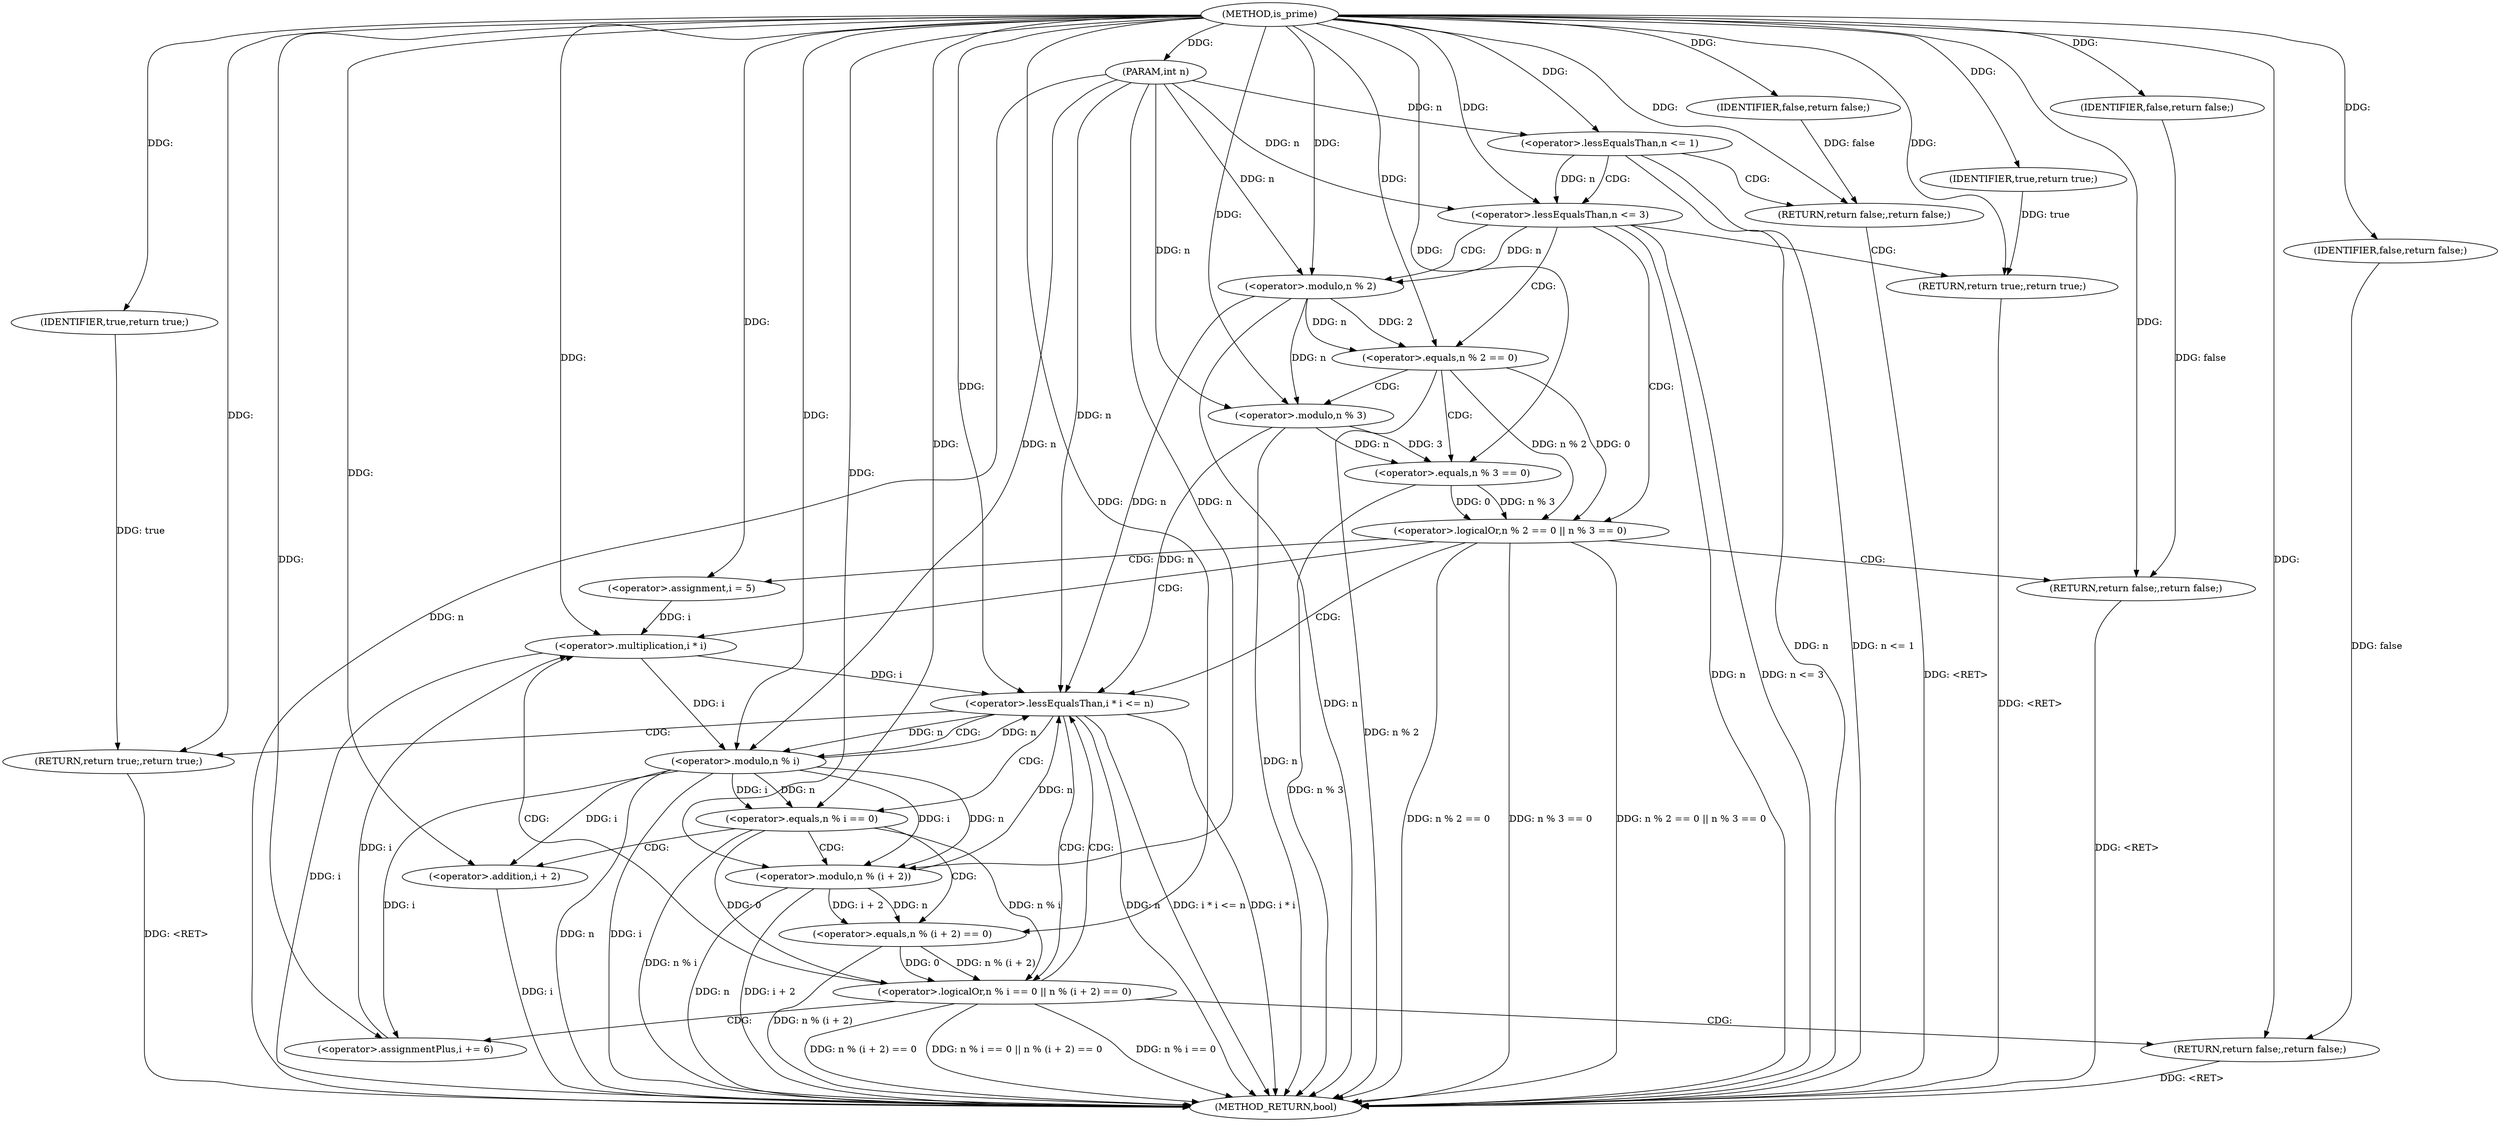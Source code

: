 digraph "is_prime" {  
"1000295" [label = "(METHOD,is_prime)" ]
"1000356" [label = "(METHOD_RETURN,bool)" ]
"1000296" [label = "(PARAM,int n)" ]
"1000354" [label = "(RETURN,return true;,return true;)" ]
"1000299" [label = "(<operator>.lessEqualsThan,n <= 1)" ]
"1000302" [label = "(RETURN,return false;,return false;)" ]
"1000305" [label = "(<operator>.lessEqualsThan,n <= 3)" ]
"1000308" [label = "(RETURN,return true;,return true;)" ]
"1000311" [label = "(<operator>.logicalOr,n % 2 == 0 || n % 3 == 0)" ]
"1000322" [label = "(RETURN,return false;,return false;)" ]
"1000326" [label = "(<operator>.assignment,i = 5)" ]
"1000329" [label = "(<operator>.lessEqualsThan,i * i <= n)" ]
"1000334" [label = "(<operator>.assignmentPlus,i += 6)" ]
"1000355" [label = "(IDENTIFIER,true,return true;)" ]
"1000303" [label = "(IDENTIFIER,false,return false;)" ]
"1000309" [label = "(IDENTIFIER,true,return true;)" ]
"1000323" [label = "(IDENTIFIER,false,return false;)" ]
"1000312" [label = "(<operator>.equals,n % 2 == 0)" ]
"1000317" [label = "(<operator>.equals,n % 3 == 0)" ]
"1000330" [label = "(<operator>.multiplication,i * i)" ]
"1000339" [label = "(<operator>.logicalOr,n % i == 0 || n % (i + 2) == 0)" ]
"1000352" [label = "(RETURN,return false;,return false;)" ]
"1000313" [label = "(<operator>.modulo,n % 2)" ]
"1000318" [label = "(<operator>.modulo,n % 3)" ]
"1000353" [label = "(IDENTIFIER,false,return false;)" ]
"1000340" [label = "(<operator>.equals,n % i == 0)" ]
"1000345" [label = "(<operator>.equals,n % (i + 2) == 0)" ]
"1000341" [label = "(<operator>.modulo,n % i)" ]
"1000346" [label = "(<operator>.modulo,n % (i + 2))" ]
"1000348" [label = "(<operator>.addition,i + 2)" ]
  "1000308" -> "1000356"  [ label = "DDG: <RET>"] 
  "1000322" -> "1000356"  [ label = "DDG: <RET>"] 
  "1000352" -> "1000356"  [ label = "DDG: <RET>"] 
  "1000302" -> "1000356"  [ label = "DDG: <RET>"] 
  "1000296" -> "1000356"  [ label = "DDG: n"] 
  "1000299" -> "1000356"  [ label = "DDG: n"] 
  "1000299" -> "1000356"  [ label = "DDG: n <= 1"] 
  "1000305" -> "1000356"  [ label = "DDG: n"] 
  "1000305" -> "1000356"  [ label = "DDG: n <= 3"] 
  "1000313" -> "1000356"  [ label = "DDG: n"] 
  "1000312" -> "1000356"  [ label = "DDG: n % 2"] 
  "1000311" -> "1000356"  [ label = "DDG: n % 2 == 0"] 
  "1000318" -> "1000356"  [ label = "DDG: n"] 
  "1000317" -> "1000356"  [ label = "DDG: n % 3"] 
  "1000311" -> "1000356"  [ label = "DDG: n % 3 == 0"] 
  "1000311" -> "1000356"  [ label = "DDG: n % 2 == 0 || n % 3 == 0"] 
  "1000330" -> "1000356"  [ label = "DDG: i"] 
  "1000329" -> "1000356"  [ label = "DDG: i * i"] 
  "1000329" -> "1000356"  [ label = "DDG: n"] 
  "1000329" -> "1000356"  [ label = "DDG: i * i <= n"] 
  "1000341" -> "1000356"  [ label = "DDG: n"] 
  "1000341" -> "1000356"  [ label = "DDG: i"] 
  "1000340" -> "1000356"  [ label = "DDG: n % i"] 
  "1000339" -> "1000356"  [ label = "DDG: n % i == 0"] 
  "1000346" -> "1000356"  [ label = "DDG: n"] 
  "1000348" -> "1000356"  [ label = "DDG: i"] 
  "1000346" -> "1000356"  [ label = "DDG: i + 2"] 
  "1000345" -> "1000356"  [ label = "DDG: n % (i + 2)"] 
  "1000339" -> "1000356"  [ label = "DDG: n % (i + 2) == 0"] 
  "1000339" -> "1000356"  [ label = "DDG: n % i == 0 || n % (i + 2) == 0"] 
  "1000354" -> "1000356"  [ label = "DDG: <RET>"] 
  "1000295" -> "1000296"  [ label = "DDG: "] 
  "1000355" -> "1000354"  [ label = "DDG: true"] 
  "1000295" -> "1000354"  [ label = "DDG: "] 
  "1000303" -> "1000302"  [ label = "DDG: false"] 
  "1000295" -> "1000302"  [ label = "DDG: "] 
  "1000309" -> "1000308"  [ label = "DDG: true"] 
  "1000295" -> "1000308"  [ label = "DDG: "] 
  "1000323" -> "1000322"  [ label = "DDG: false"] 
  "1000295" -> "1000322"  [ label = "DDG: "] 
  "1000295" -> "1000326"  [ label = "DDG: "] 
  "1000295" -> "1000334"  [ label = "DDG: "] 
  "1000295" -> "1000355"  [ label = "DDG: "] 
  "1000296" -> "1000299"  [ label = "DDG: n"] 
  "1000295" -> "1000299"  [ label = "DDG: "] 
  "1000295" -> "1000303"  [ label = "DDG: "] 
  "1000299" -> "1000305"  [ label = "DDG: n"] 
  "1000296" -> "1000305"  [ label = "DDG: n"] 
  "1000295" -> "1000305"  [ label = "DDG: "] 
  "1000295" -> "1000309"  [ label = "DDG: "] 
  "1000312" -> "1000311"  [ label = "DDG: 0"] 
  "1000312" -> "1000311"  [ label = "DDG: n % 2"] 
  "1000317" -> "1000311"  [ label = "DDG: n % 3"] 
  "1000317" -> "1000311"  [ label = "DDG: 0"] 
  "1000295" -> "1000323"  [ label = "DDG: "] 
  "1000330" -> "1000329"  [ label = "DDG: i"] 
  "1000313" -> "1000329"  [ label = "DDG: n"] 
  "1000318" -> "1000329"  [ label = "DDG: n"] 
  "1000341" -> "1000329"  [ label = "DDG: n"] 
  "1000346" -> "1000329"  [ label = "DDG: n"] 
  "1000296" -> "1000329"  [ label = "DDG: n"] 
  "1000295" -> "1000329"  [ label = "DDG: "] 
  "1000341" -> "1000334"  [ label = "DDG: i"] 
  "1000313" -> "1000312"  [ label = "DDG: 2"] 
  "1000313" -> "1000312"  [ label = "DDG: n"] 
  "1000295" -> "1000312"  [ label = "DDG: "] 
  "1000318" -> "1000317"  [ label = "DDG: 3"] 
  "1000318" -> "1000317"  [ label = "DDG: n"] 
  "1000295" -> "1000317"  [ label = "DDG: "] 
  "1000326" -> "1000330"  [ label = "DDG: i"] 
  "1000334" -> "1000330"  [ label = "DDG: i"] 
  "1000295" -> "1000330"  [ label = "DDG: "] 
  "1000353" -> "1000352"  [ label = "DDG: false"] 
  "1000295" -> "1000352"  [ label = "DDG: "] 
  "1000305" -> "1000313"  [ label = "DDG: n"] 
  "1000296" -> "1000313"  [ label = "DDG: n"] 
  "1000295" -> "1000313"  [ label = "DDG: "] 
  "1000313" -> "1000318"  [ label = "DDG: n"] 
  "1000296" -> "1000318"  [ label = "DDG: n"] 
  "1000295" -> "1000318"  [ label = "DDG: "] 
  "1000340" -> "1000339"  [ label = "DDG: n % i"] 
  "1000340" -> "1000339"  [ label = "DDG: 0"] 
  "1000345" -> "1000339"  [ label = "DDG: 0"] 
  "1000345" -> "1000339"  [ label = "DDG: n % (i + 2)"] 
  "1000295" -> "1000353"  [ label = "DDG: "] 
  "1000341" -> "1000340"  [ label = "DDG: n"] 
  "1000341" -> "1000340"  [ label = "DDG: i"] 
  "1000295" -> "1000340"  [ label = "DDG: "] 
  "1000346" -> "1000345"  [ label = "DDG: n"] 
  "1000346" -> "1000345"  [ label = "DDG: i + 2"] 
  "1000295" -> "1000345"  [ label = "DDG: "] 
  "1000329" -> "1000341"  [ label = "DDG: n"] 
  "1000296" -> "1000341"  [ label = "DDG: n"] 
  "1000295" -> "1000341"  [ label = "DDG: "] 
  "1000330" -> "1000341"  [ label = "DDG: i"] 
  "1000341" -> "1000346"  [ label = "DDG: n"] 
  "1000296" -> "1000346"  [ label = "DDG: n"] 
  "1000295" -> "1000346"  [ label = "DDG: "] 
  "1000341" -> "1000346"  [ label = "DDG: i"] 
  "1000341" -> "1000348"  [ label = "DDG: i"] 
  "1000295" -> "1000348"  [ label = "DDG: "] 
  "1000299" -> "1000305"  [ label = "CDG: "] 
  "1000299" -> "1000302"  [ label = "CDG: "] 
  "1000305" -> "1000312"  [ label = "CDG: "] 
  "1000305" -> "1000313"  [ label = "CDG: "] 
  "1000305" -> "1000308"  [ label = "CDG: "] 
  "1000305" -> "1000311"  [ label = "CDG: "] 
  "1000311" -> "1000326"  [ label = "CDG: "] 
  "1000311" -> "1000330"  [ label = "CDG: "] 
  "1000311" -> "1000329"  [ label = "CDG: "] 
  "1000311" -> "1000322"  [ label = "CDG: "] 
  "1000329" -> "1000341"  [ label = "CDG: "] 
  "1000329" -> "1000340"  [ label = "CDG: "] 
  "1000329" -> "1000354"  [ label = "CDG: "] 
  "1000329" -> "1000339"  [ label = "CDG: "] 
  "1000312" -> "1000318"  [ label = "CDG: "] 
  "1000312" -> "1000317"  [ label = "CDG: "] 
  "1000339" -> "1000330"  [ label = "CDG: "] 
  "1000339" -> "1000329"  [ label = "CDG: "] 
  "1000339" -> "1000334"  [ label = "CDG: "] 
  "1000339" -> "1000352"  [ label = "CDG: "] 
  "1000340" -> "1000345"  [ label = "CDG: "] 
  "1000340" -> "1000346"  [ label = "CDG: "] 
  "1000340" -> "1000348"  [ label = "CDG: "] 
}
